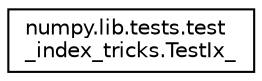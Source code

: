 digraph "Graphical Class Hierarchy"
{
 // LATEX_PDF_SIZE
  edge [fontname="Helvetica",fontsize="10",labelfontname="Helvetica",labelfontsize="10"];
  node [fontname="Helvetica",fontsize="10",shape=record];
  rankdir="LR";
  Node0 [label="numpy.lib.tests.test\l_index_tricks.TestIx_",height=0.2,width=0.4,color="black", fillcolor="white", style="filled",URL="$classnumpy_1_1lib_1_1tests_1_1test__index__tricks_1_1TestIx__.html",tooltip=" "];
}

